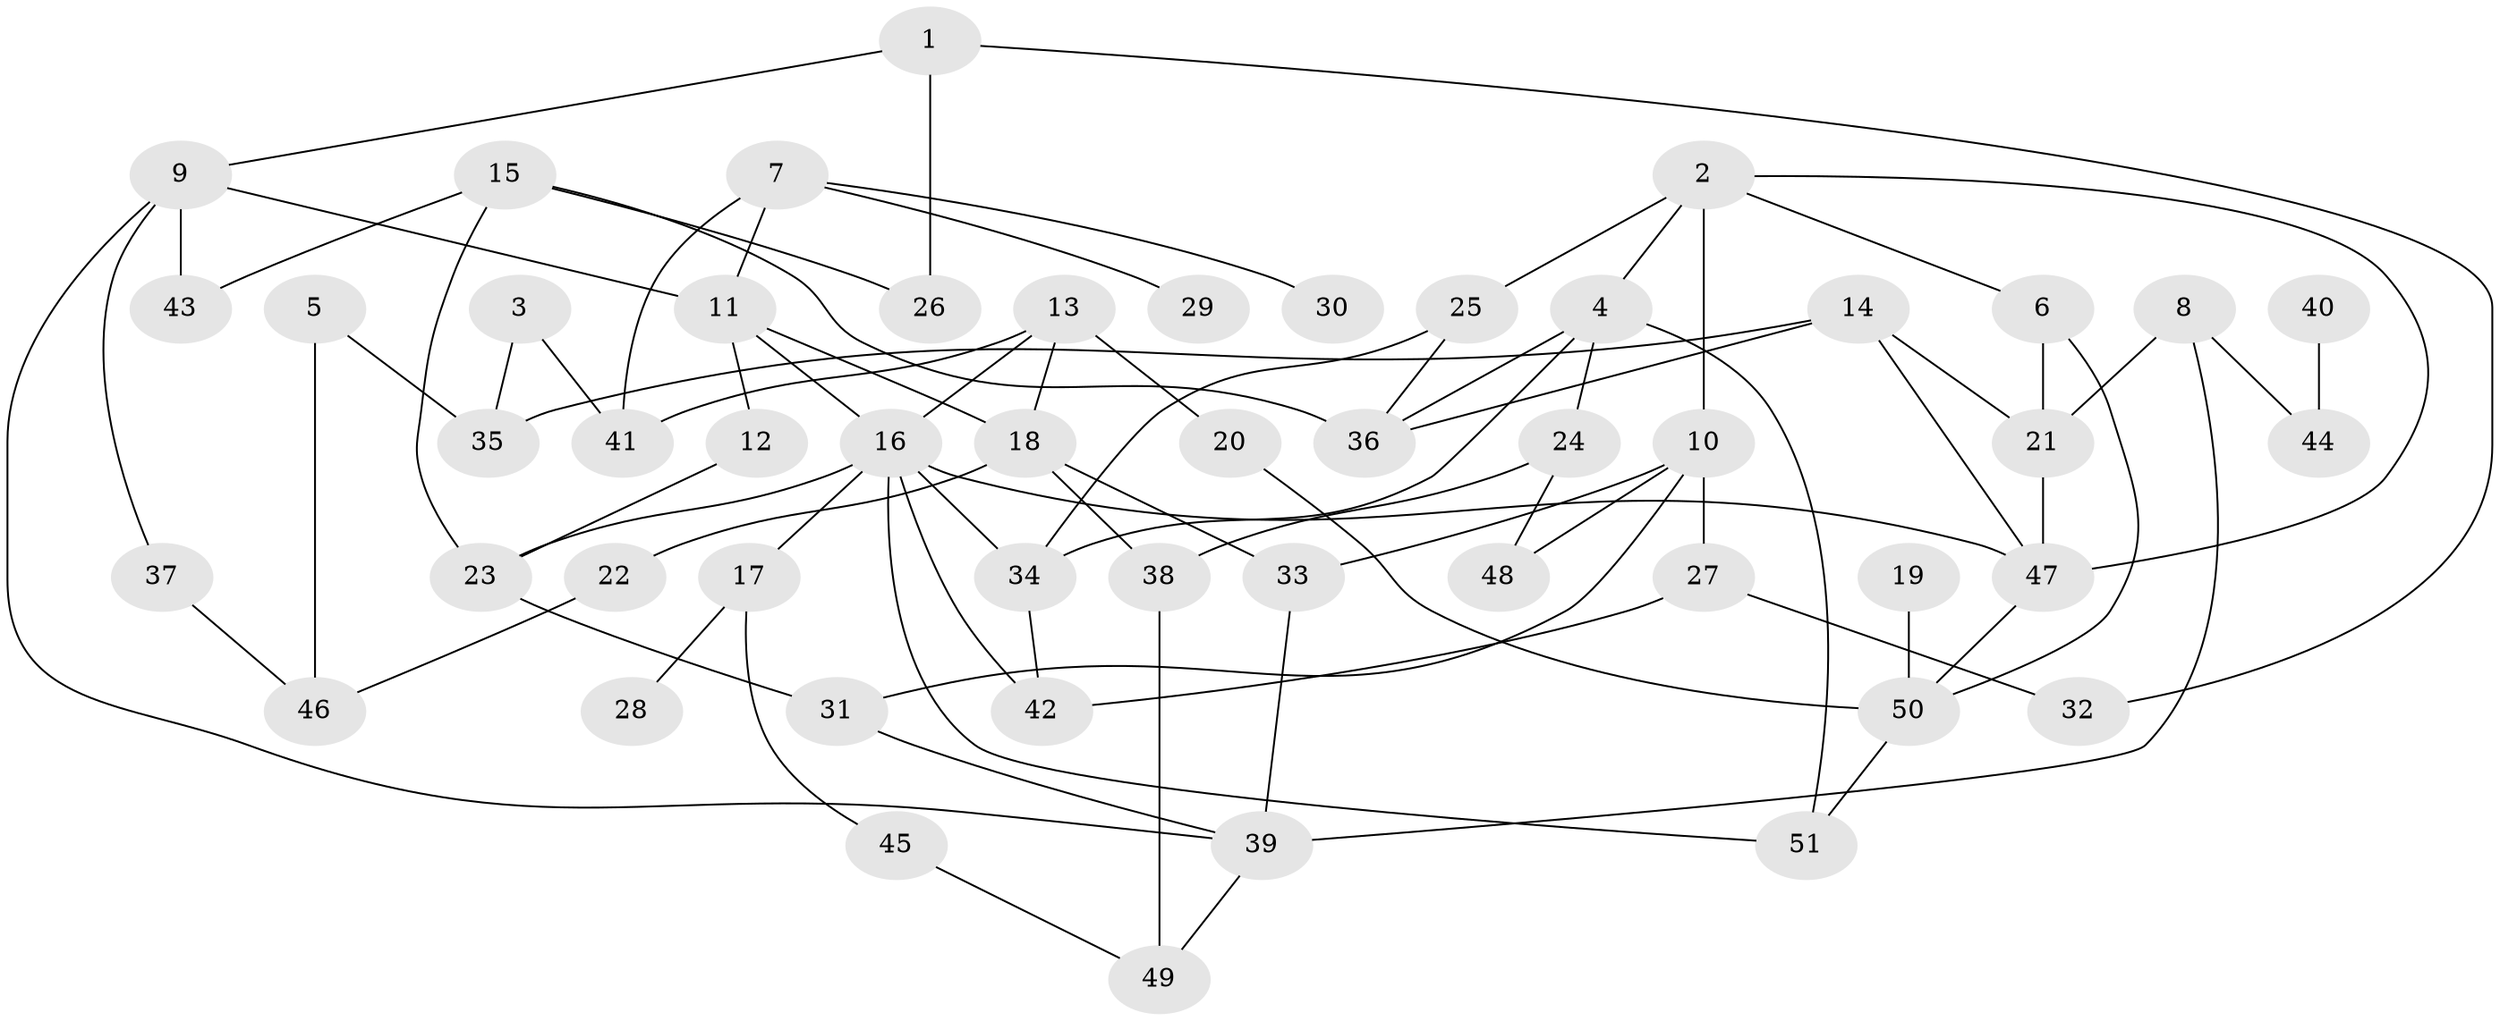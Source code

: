 // original degree distribution, {6: 0.039603960396039604, 9: 0.009900990099009901, 4: 0.12871287128712872, 3: 0.2376237623762376, 5: 0.04950495049504951, 1: 0.25742574257425743, 2: 0.27722772277227725}
// Generated by graph-tools (version 1.1) at 2025/01/03/09/25 03:01:08]
// undirected, 51 vertices, 81 edges
graph export_dot {
graph [start="1"]
  node [color=gray90,style=filled];
  1;
  2;
  3;
  4;
  5;
  6;
  7;
  8;
  9;
  10;
  11;
  12;
  13;
  14;
  15;
  16;
  17;
  18;
  19;
  20;
  21;
  22;
  23;
  24;
  25;
  26;
  27;
  28;
  29;
  30;
  31;
  32;
  33;
  34;
  35;
  36;
  37;
  38;
  39;
  40;
  41;
  42;
  43;
  44;
  45;
  46;
  47;
  48;
  49;
  50;
  51;
  1 -- 9 [weight=1.0];
  1 -- 26 [weight=1.0];
  1 -- 32 [weight=1.0];
  2 -- 4 [weight=1.0];
  2 -- 6 [weight=1.0];
  2 -- 10 [weight=1.0];
  2 -- 25 [weight=1.0];
  2 -- 47 [weight=1.0];
  3 -- 35 [weight=1.0];
  3 -- 41 [weight=1.0];
  4 -- 24 [weight=1.0];
  4 -- 34 [weight=1.0];
  4 -- 36 [weight=1.0];
  4 -- 51 [weight=1.0];
  5 -- 35 [weight=1.0];
  5 -- 46 [weight=1.0];
  6 -- 21 [weight=1.0];
  6 -- 50 [weight=1.0];
  7 -- 11 [weight=1.0];
  7 -- 29 [weight=1.0];
  7 -- 30 [weight=1.0];
  7 -- 41 [weight=1.0];
  8 -- 21 [weight=1.0];
  8 -- 39 [weight=1.0];
  8 -- 44 [weight=1.0];
  9 -- 11 [weight=1.0];
  9 -- 37 [weight=1.0];
  9 -- 39 [weight=1.0];
  9 -- 43 [weight=1.0];
  10 -- 27 [weight=1.0];
  10 -- 31 [weight=1.0];
  10 -- 33 [weight=1.0];
  10 -- 48 [weight=1.0];
  11 -- 12 [weight=1.0];
  11 -- 16 [weight=1.0];
  11 -- 18 [weight=1.0];
  12 -- 23 [weight=1.0];
  13 -- 16 [weight=1.0];
  13 -- 18 [weight=1.0];
  13 -- 20 [weight=1.0];
  13 -- 41 [weight=1.0];
  14 -- 21 [weight=1.0];
  14 -- 35 [weight=1.0];
  14 -- 36 [weight=1.0];
  14 -- 47 [weight=1.0];
  15 -- 23 [weight=1.0];
  15 -- 26 [weight=1.0];
  15 -- 36 [weight=1.0];
  15 -- 43 [weight=1.0];
  16 -- 17 [weight=1.0];
  16 -- 23 [weight=1.0];
  16 -- 34 [weight=1.0];
  16 -- 42 [weight=1.0];
  16 -- 47 [weight=1.0];
  16 -- 51 [weight=1.0];
  17 -- 28 [weight=1.0];
  17 -- 45 [weight=1.0];
  18 -- 22 [weight=1.0];
  18 -- 33 [weight=1.0];
  18 -- 38 [weight=1.0];
  19 -- 50 [weight=1.0];
  20 -- 50 [weight=1.0];
  21 -- 47 [weight=1.0];
  22 -- 46 [weight=1.0];
  23 -- 31 [weight=1.0];
  24 -- 38 [weight=1.0];
  24 -- 48 [weight=1.0];
  25 -- 34 [weight=1.0];
  25 -- 36 [weight=1.0];
  27 -- 32 [weight=1.0];
  27 -- 42 [weight=1.0];
  31 -- 39 [weight=1.0];
  33 -- 39 [weight=1.0];
  34 -- 42 [weight=1.0];
  37 -- 46 [weight=1.0];
  38 -- 49 [weight=1.0];
  39 -- 49 [weight=1.0];
  40 -- 44 [weight=1.0];
  45 -- 49 [weight=1.0];
  47 -- 50 [weight=1.0];
  50 -- 51 [weight=1.0];
}
